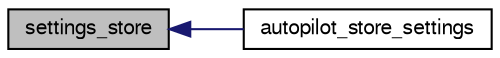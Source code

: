 digraph "settings_store"
{
  edge [fontname="FreeSans",fontsize="10",labelfontname="FreeSans",labelfontsize="10"];
  node [fontname="FreeSans",fontsize="10",shape=record];
  rankdir="LR";
  Node1 [label="settings_store",height=0.2,width=0.4,color="black", fillcolor="grey75", style="filled", fontcolor="black"];
  Node1 -> Node2 [dir="back",color="midnightblue",fontsize="10",style="solid",fontname="FreeSans"];
  Node2 [label="autopilot_store_settings",height=0.2,width=0.4,color="black", fillcolor="white", style="filled",URL="$autopilot_8h.html#ad7f33b4013b136243b2e908436b911b9",tooltip="Store marked settings in flash Try to make sure that we don&#39;t write to flash while flying Also provid..."];
}
